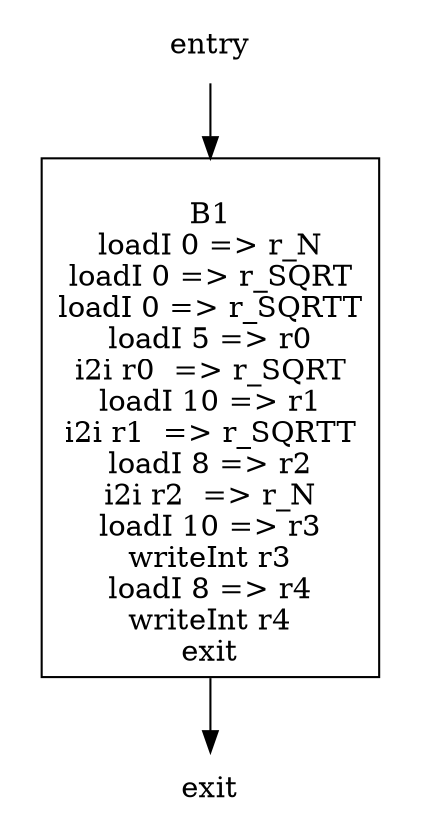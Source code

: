 digraph graphviz { node [shape = none]; edge [tailport = s]; entry subgraph cluster { color="/x11/white" n0 [label="
B1
loadI 0 => r_N
loadI 0 => r_SQRT
loadI 0 => r_SQRTT
loadI 5 => r0
i2i r0  => r_SQRT
loadI 10 => r1
i2i r1  => r_SQRTT
loadI 8 => r2
i2i r2  => r_N
loadI 10 => r3
writeInt r3
loadI 8 => r4
writeInt r4
exit",fillcolor="/x11/white",shape=box] }
entry -> n0 
n0 -> exit }